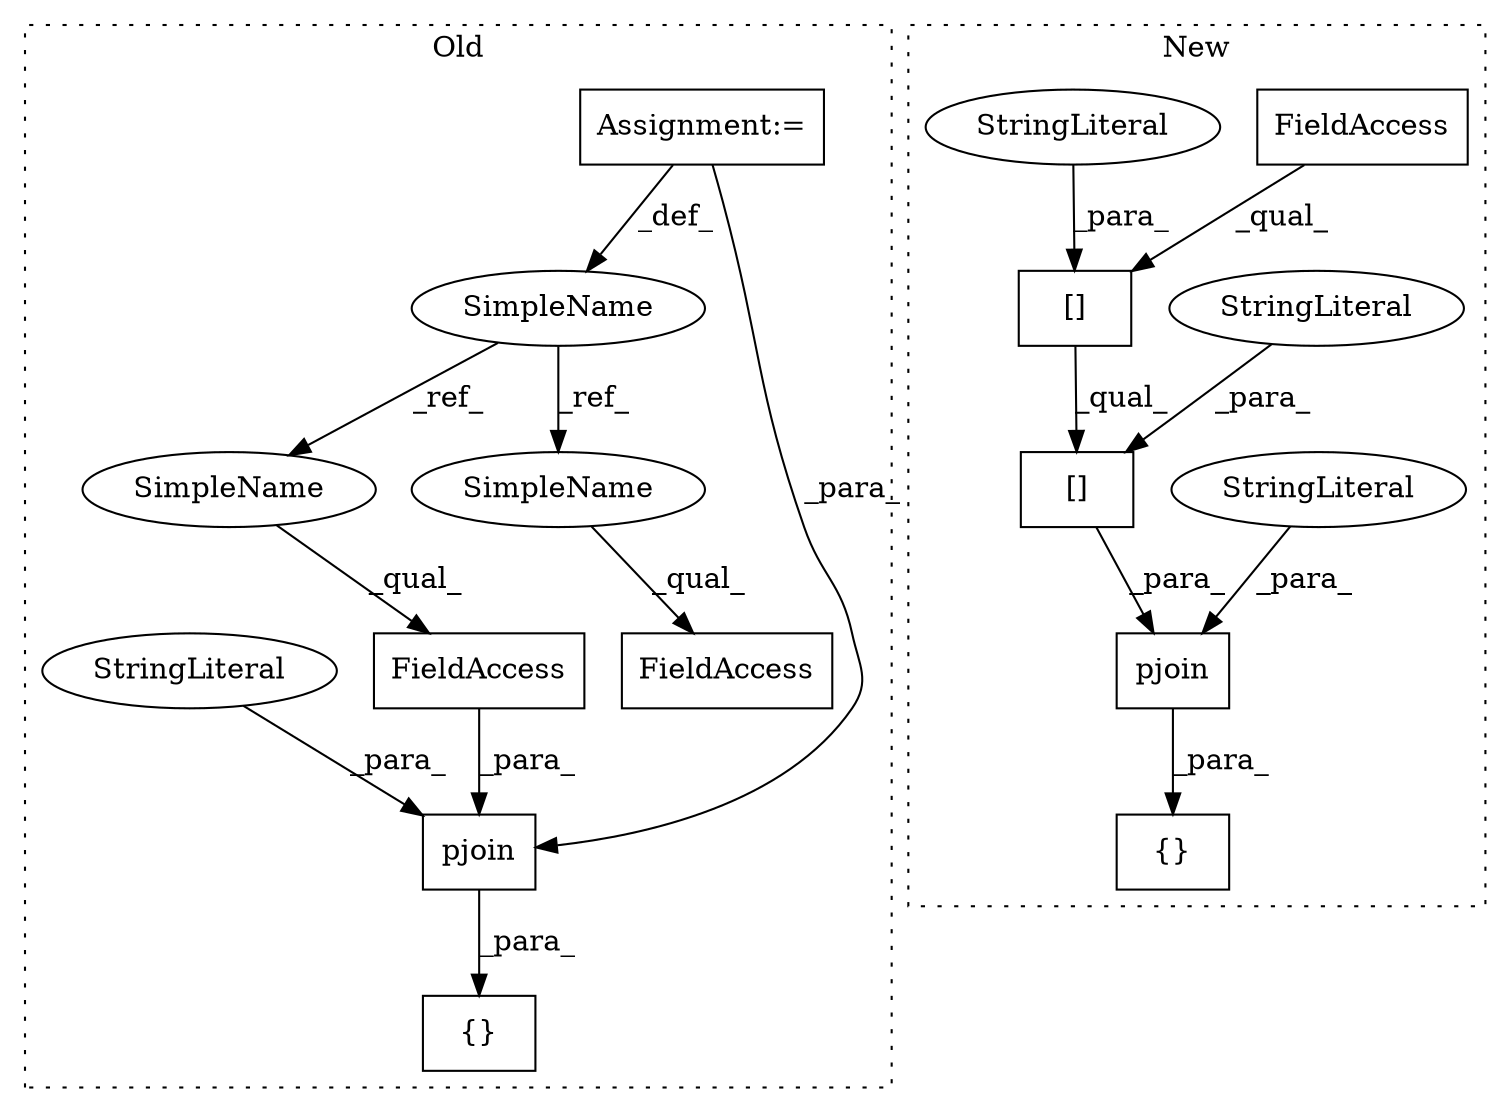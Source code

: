 digraph G {
subgraph cluster0 {
1 [label="{}" a="4" s="72464,72719" l="1,1" shape="box"];
5 [label="Assignment:=" a="7" s="70709" l="3" shape="box"];
6 [label="FieldAccess" a="22" s="72627" l="17" shape="box"];
7 [label="SimpleName" a="42" s="70709" l="3" shape="ellipse"];
8 [label="FieldAccess" a="22" s="72670" l="32" shape="box"];
10 [label="pjoin" a="32" s="72664,72718" l="6,1" shape="box"];
11 [label="StringLiteral" a="45" s="72703" l="15" shape="ellipse"];
16 [label="SimpleName" a="42" s="72670" l="3" shape="ellipse"];
17 [label="SimpleName" a="42" s="72627" l="3" shape="ellipse"];
label = "Old";
style="dotted";
}
subgraph cluster1 {
2 [label="pjoin" a="32" s="72873,72932" l="6,1" shape="box"];
3 [label="StringLiteral" a="45" s="72912" l="20" shape="ellipse"];
4 [label="{}" a="4" s="72872,73202" l="1,1" shape="box"];
9 [label="[]" a="2" s="72879,72910" l="16,1" shape="box"];
12 [label="StringLiteral" a="45" s="72895" l="15" shape="ellipse"];
13 [label="[]" a="2" s="72879,72893" l="7,1" shape="box"];
14 [label="FieldAccess" a="22" s="72879" l="6" shape="box"];
15 [label="StringLiteral" a="45" s="72886" l="7" shape="ellipse"];
label = "New";
style="dotted";
}
2 -> 4 [label="_para_"];
3 -> 2 [label="_para_"];
5 -> 7 [label="_def_"];
5 -> 10 [label="_para_"];
7 -> 16 [label="_ref_"];
7 -> 17 [label="_ref_"];
8 -> 10 [label="_para_"];
9 -> 2 [label="_para_"];
10 -> 1 [label="_para_"];
11 -> 10 [label="_para_"];
12 -> 9 [label="_para_"];
13 -> 9 [label="_qual_"];
14 -> 13 [label="_qual_"];
15 -> 13 [label="_para_"];
16 -> 8 [label="_qual_"];
17 -> 6 [label="_qual_"];
}